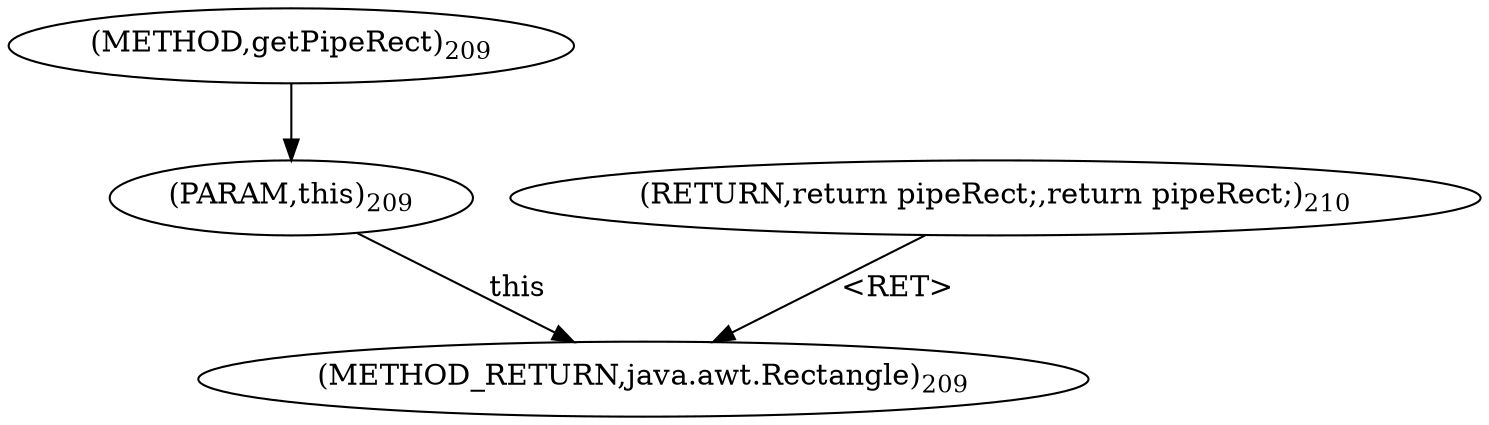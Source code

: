 digraph "getPipeRect" {  
"678" [label = <(METHOD,getPipeRect)<SUB>209</SUB>> ]
"687" [label = <(METHOD_RETURN,java.awt.Rectangle)<SUB>209</SUB>> ]
"679" [label = <(PARAM,this)<SUB>209</SUB>> ]
"681" [label = <(RETURN,return pipeRect;,return pipeRect;)<SUB>210</SUB>> ]
  "681" -> "687"  [ label = "&lt;RET&gt;"] 
  "679" -> "687"  [ label = "this"] 
  "678" -> "679" 
}
